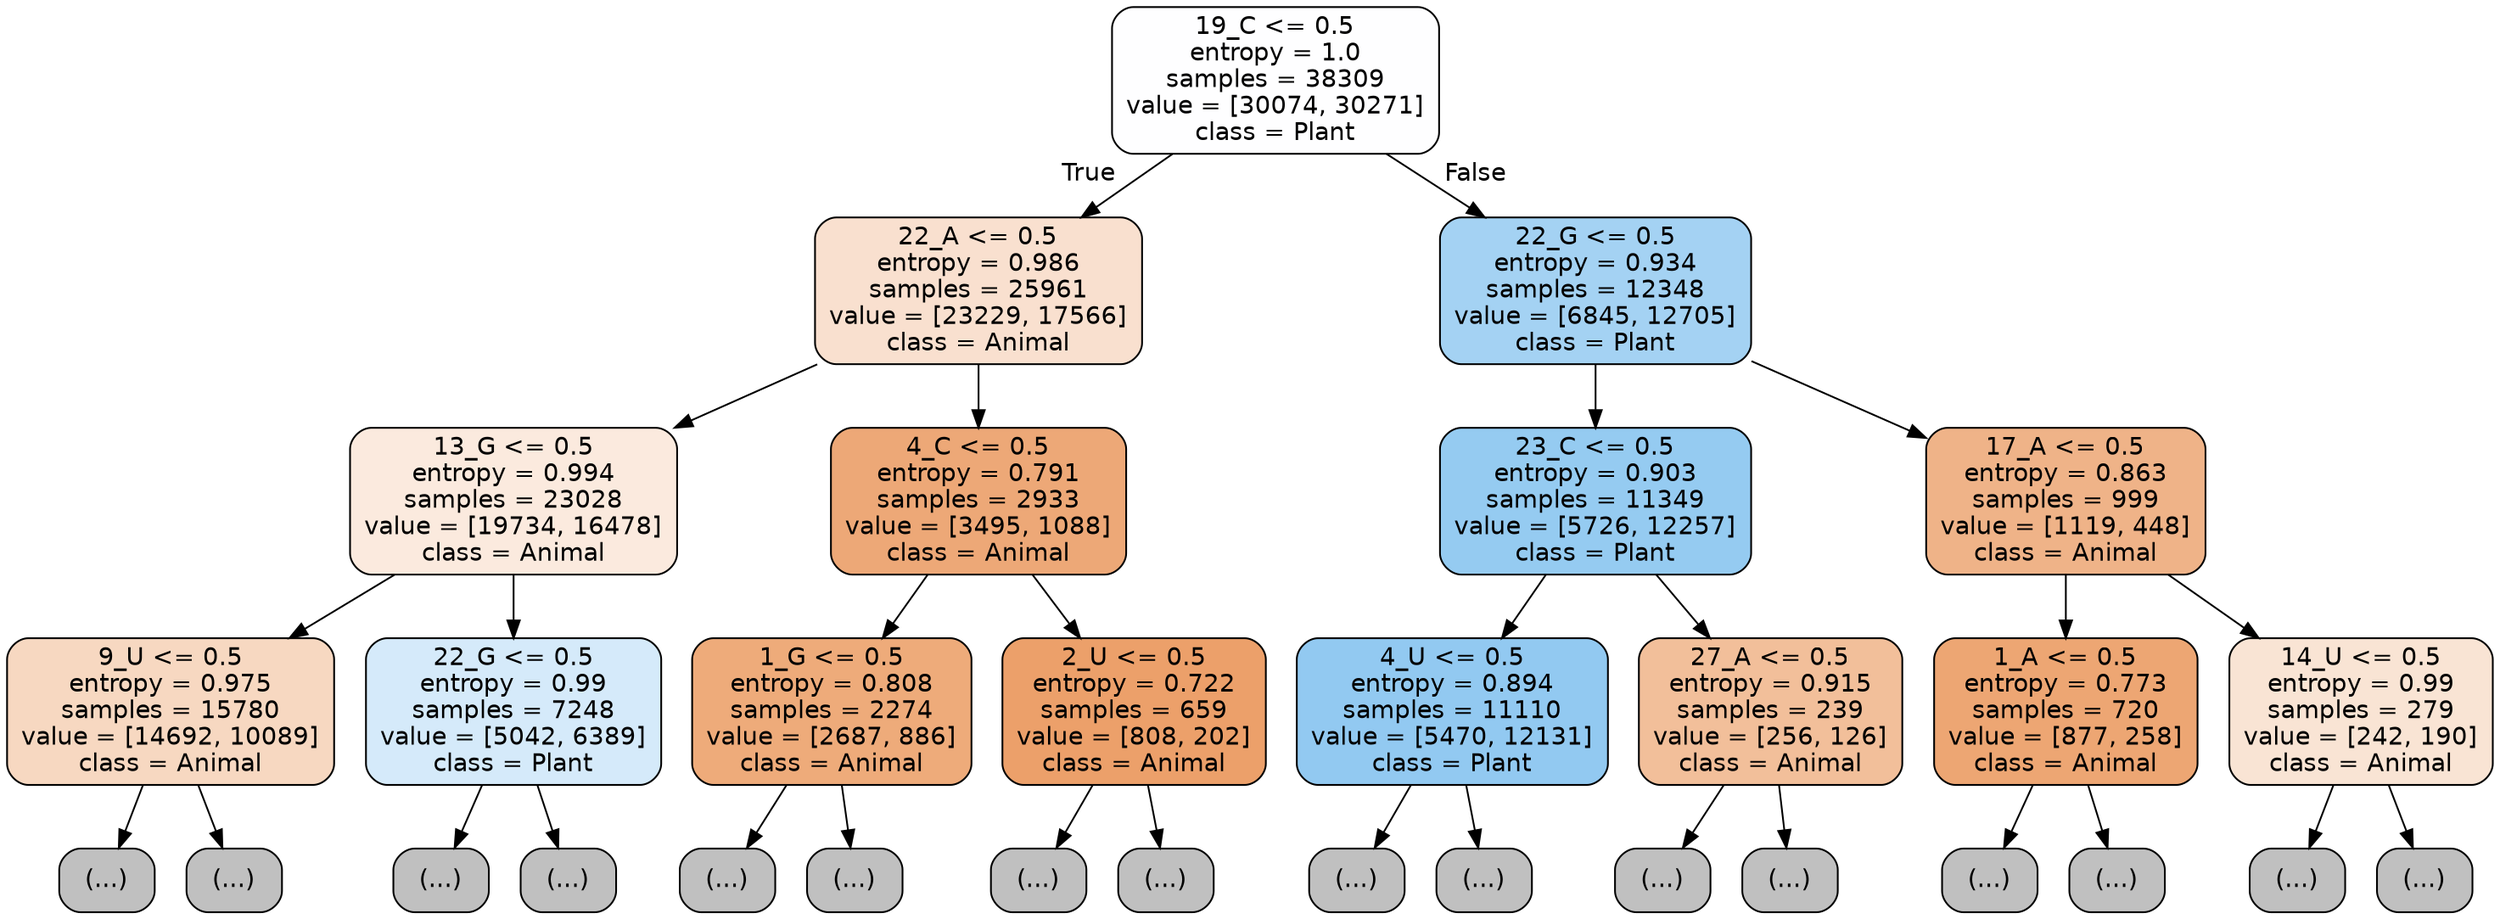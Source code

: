 digraph Tree {
node [shape=box, style="filled, rounded", color="black", fontname="helvetica"] ;
edge [fontname="helvetica"] ;
0 [label="19_C <= 0.5\nentropy = 1.0\nsamples = 38309\nvalue = [30074, 30271]\nclass = Plant", fillcolor="#fefeff"] ;
1 [label="22_A <= 0.5\nentropy = 0.986\nsamples = 25961\nvalue = [23229, 17566]\nclass = Animal", fillcolor="#f9e0cf"] ;
0 -> 1 [labeldistance=2.5, labelangle=45, headlabel="True"] ;
2 [label="13_G <= 0.5\nentropy = 0.994\nsamples = 23028\nvalue = [19734, 16478]\nclass = Animal", fillcolor="#fbeade"] ;
1 -> 2 ;
3 [label="9_U <= 0.5\nentropy = 0.975\nsamples = 15780\nvalue = [14692, 10089]\nclass = Animal", fillcolor="#f7d8c1"] ;
2 -> 3 ;
4 [label="(...)", fillcolor="#C0C0C0"] ;
3 -> 4 ;
5907 [label="(...)", fillcolor="#C0C0C0"] ;
3 -> 5907 ;
8306 [label="22_G <= 0.5\nentropy = 0.99\nsamples = 7248\nvalue = [5042, 6389]\nclass = Plant", fillcolor="#d5eafa"] ;
2 -> 8306 ;
8307 [label="(...)", fillcolor="#C0C0C0"] ;
8306 -> 8307 ;
11012 [label="(...)", fillcolor="#C0C0C0"] ;
8306 -> 11012 ;
11447 [label="4_C <= 0.5\nentropy = 0.791\nsamples = 2933\nvalue = [3495, 1088]\nclass = Animal", fillcolor="#eda877"] ;
1 -> 11447 ;
11448 [label="1_G <= 0.5\nentropy = 0.808\nsamples = 2274\nvalue = [2687, 886]\nclass = Animal", fillcolor="#eeab7a"] ;
11447 -> 11448 ;
11449 [label="(...)", fillcolor="#C0C0C0"] ;
11448 -> 11449 ;
12396 [label="(...)", fillcolor="#C0C0C0"] ;
11448 -> 12396 ;
12523 [label="2_U <= 0.5\nentropy = 0.722\nsamples = 659\nvalue = [808, 202]\nclass = Animal", fillcolor="#eca06a"] ;
11447 -> 12523 ;
12524 [label="(...)", fillcolor="#C0C0C0"] ;
12523 -> 12524 ;
12743 [label="(...)", fillcolor="#C0C0C0"] ;
12523 -> 12743 ;
12812 [label="22_G <= 0.5\nentropy = 0.934\nsamples = 12348\nvalue = [6845, 12705]\nclass = Plant", fillcolor="#a4d2f3"] ;
0 -> 12812 [labeldistance=2.5, labelangle=-45, headlabel="False"] ;
12813 [label="23_C <= 0.5\nentropy = 0.903\nsamples = 11349\nvalue = [5726, 12257]\nclass = Plant", fillcolor="#95cbf1"] ;
12812 -> 12813 ;
12814 [label="4_U <= 0.5\nentropy = 0.894\nsamples = 11110\nvalue = [5470, 12131]\nclass = Plant", fillcolor="#92c9f1"] ;
12813 -> 12814 ;
12815 [label="(...)", fillcolor="#C0C0C0"] ;
12814 -> 12815 ;
15594 [label="(...)", fillcolor="#C0C0C0"] ;
12814 -> 15594 ;
16363 [label="27_A <= 0.5\nentropy = 0.915\nsamples = 239\nvalue = [256, 126]\nclass = Animal", fillcolor="#f2bf9a"] ;
12813 -> 16363 ;
16364 [label="(...)", fillcolor="#C0C0C0"] ;
16363 -> 16364 ;
16503 [label="(...)", fillcolor="#C0C0C0"] ;
16363 -> 16503 ;
16504 [label="17_A <= 0.5\nentropy = 0.863\nsamples = 999\nvalue = [1119, 448]\nclass = Animal", fillcolor="#efb388"] ;
12812 -> 16504 ;
16505 [label="1_A <= 0.5\nentropy = 0.773\nsamples = 720\nvalue = [877, 258]\nclass = Animal", fillcolor="#eda673"] ;
16504 -> 16505 ;
16506 [label="(...)", fillcolor="#C0C0C0"] ;
16505 -> 16506 ;
16753 [label="(...)", fillcolor="#C0C0C0"] ;
16505 -> 16753 ;
16812 [label="14_U <= 0.5\nentropy = 0.99\nsamples = 279\nvalue = [242, 190]\nclass = Animal", fillcolor="#f9e4d4"] ;
16504 -> 16812 ;
16813 [label="(...)", fillcolor="#C0C0C0"] ;
16812 -> 16813 ;
16912 [label="(...)", fillcolor="#C0C0C0"] ;
16812 -> 16912 ;
}